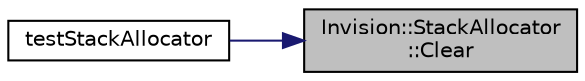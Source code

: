 digraph "Invision::StackAllocator::Clear"
{
 // LATEX_PDF_SIZE
  edge [fontname="Helvetica",fontsize="10",labelfontname="Helvetica",labelfontsize="10"];
  node [fontname="Helvetica",fontsize="10",shape=record];
  rankdir="RL";
  Node1 [label="Invision::StackAllocator\l::Clear",height=0.2,width=0.4,color="black", fillcolor="grey75", style="filled", fontcolor="black",tooltip=" "];
  Node1 -> Node2 [dir="back",color="midnightblue",fontsize="10",style="solid"];
  Node2 [label="testStackAllocator",height=0.2,width=0.4,color="black", fillcolor="white", style="filled",URL="$sandbox_console_2main_8cpp.html#af34c25b2b6ef0f8d4d57c885e926c3ce",tooltip=" "];
}
